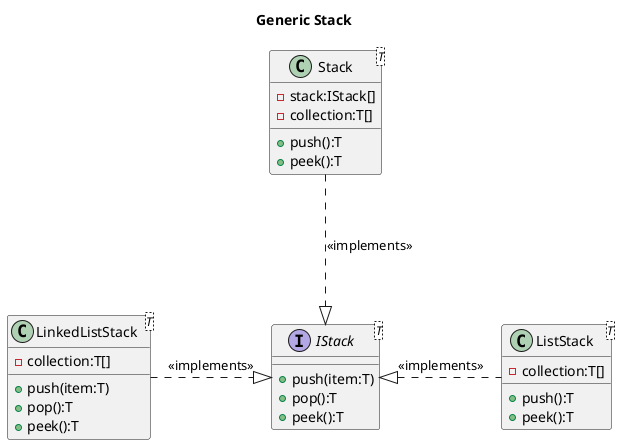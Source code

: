 @startuml
title Generic Stack

interface IStack<T>{
    +push(item:T)
    +pop():T
    +peek():T
}

class LinkedListStack<T>{
    -collection:T[]
    +push(item:T)
    +pop():T
    +peek():T
}

class ListStack<T>{
    -collection:T[]
    +push():T
    +peek():T
}

class Stack<T>{
    -stack:IStack[]
    -collection:T[]
    +push():T
    +peek():T
}

ListStack -.l-|> IStack : <<implements>>
LinkedListStack -.r-|> IStack : <<implements>>
Stack -.d-|> IStack : <<implements>>

@enduml